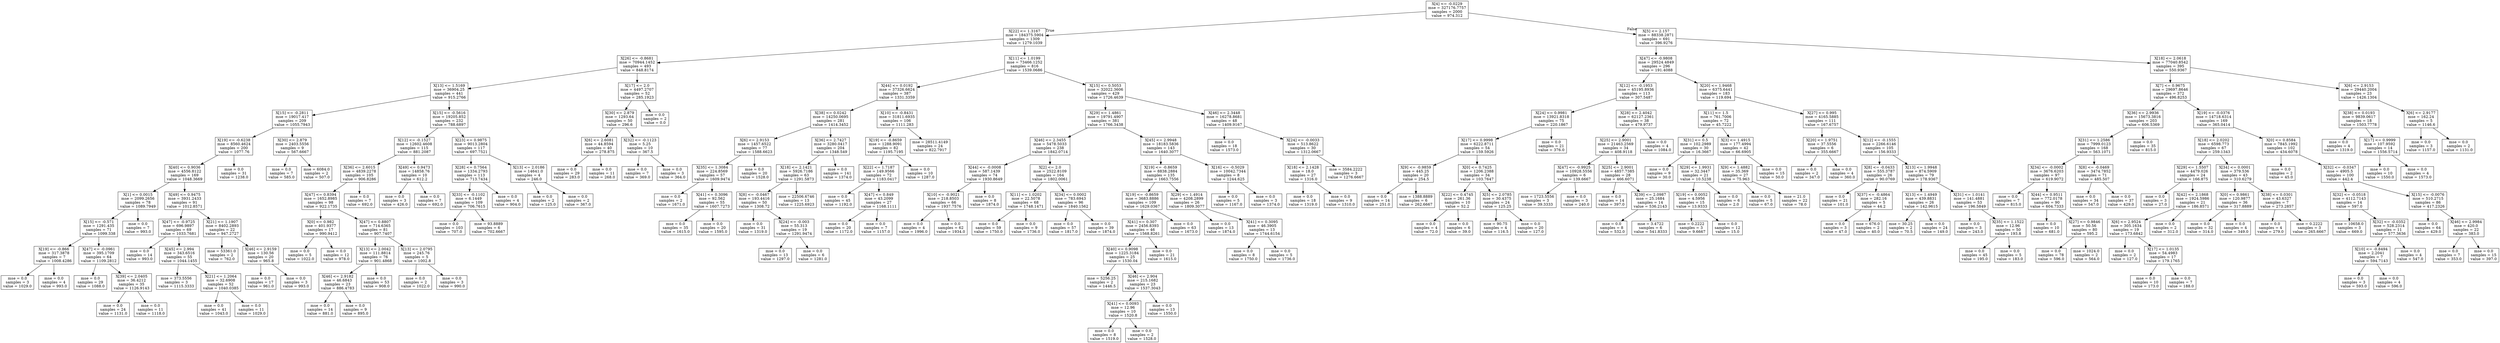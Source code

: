 digraph Tree {
node [shape=box] ;
0 [label="X[4] <= -0.0229\nmse = 327176.7757\nsamples = 2000\nvalue = 974.312"] ;
1 [label="X[22] <= 1.3167\nmse = 184375.5904\nsamples = 1309\nvalue = 1279.1039"] ;
0 -> 1 [labeldistance=2.5, labelangle=45, headlabel="True"] ;
2 [label="X[26] <= -0.8681\nmse = 70944.1452\nsamples = 493\nvalue = 848.8174"] ;
1 -> 2 ;
3 [label="X[13] <= 1.5169\nmse = 36904.25\nsamples = 441\nvalue = 915.2766"] ;
2 -> 3 ;
4 [label="X[15] <= -0.2811\nmse = 19017.417\nsamples = 209\nvalue = 1055.7943"] ;
3 -> 4 ;
5 [label="X[19] <= -0.6238\nmse = 8560.4624\nsamples = 200\nvalue = 1077.76"] ;
4 -> 5 ;
6 [label="X[40] <= 0.9036\nmse = 4556.8122\nsamples = 169\nvalue = 1048.3669"] ;
5 -> 6 ;
7 [label="X[1] <= 0.0015\nmse = 2099.2656\nsamples = 78\nvalue = 1089.7949"] ;
6 -> 7 ;
8 [label="X[15] <= -0.571\nmse = 1291.435\nsamples = 71\nvalue = 1099.338"] ;
7 -> 8 ;
9 [label="X[19] <= -0.866\nmse = 317.3878\nsamples = 7\nvalue = 1008.4286"] ;
8 -> 9 ;
10 [label="mse = 0.0\nsamples = 3\nvalue = 1029.0"] ;
9 -> 10 ;
11 [label="mse = 0.0\nsamples = 4\nvalue = 993.0"] ;
9 -> 11 ;
12 [label="X[47] <= -0.0961\nmse = 395.1709\nsamples = 64\nvalue = 1109.2812"] ;
8 -> 12 ;
13 [label="mse = 0.0\nsamples = 29\nvalue = 1088.0"] ;
12 -> 13 ;
14 [label="X[39] <= 2.0405\nmse = 36.4212\nsamples = 35\nvalue = 1126.9143"] ;
12 -> 14 ;
15 [label="mse = 0.0\nsamples = 24\nvalue = 1131.0"] ;
14 -> 15 ;
16 [label="mse = 0.0\nsamples = 11\nvalue = 1118.0"] ;
14 -> 16 ;
17 [label="mse = 0.0\nsamples = 7\nvalue = 993.0"] ;
7 -> 17 ;
18 [label="X[49] <= 0.9475\nmse = 3931.2433\nsamples = 91\nvalue = 1012.8571"] ;
6 -> 18 ;
19 [label="X[47] <= -0.9725\nmse = 696.9897\nsamples = 69\nvalue = 1033.7681"] ;
18 -> 19 ;
20 [label="mse = 0.0\nsamples = 14\nvalue = 993.0"] ;
19 -> 20 ;
21 [label="X[45] <= 2.994\nmse = 343.6516\nsamples = 55\nvalue = 1044.1455"] ;
19 -> 21 ;
22 [label="mse = 373.5556\nsamples = 3\nvalue = 1115.3333"] ;
21 -> 22 ;
23 [label="X[21] <= 1.2064\nmse = 32.6908\nsamples = 52\nvalue = 1040.0385"] ;
21 -> 23 ;
24 [label="mse = 0.0\nsamples = 41\nvalue = 1043.0"] ;
23 -> 24 ;
25 [label="mse = 0.0\nsamples = 11\nvalue = 1029.0"] ;
23 -> 25 ;
26 [label="X[21] <= 1.1907\nmse = 8402.2893\nsamples = 22\nvalue = 947.2727"] ;
18 -> 26 ;
27 [label="mse = 53361.0\nsamples = 2\nvalue = 762.0"] ;
26 -> 27 ;
28 [label="X[46] <= 2.9159\nmse = 130.56\nsamples = 20\nvalue = 965.8"] ;
26 -> 28 ;
29 [label="mse = 0.0\nsamples = 17\nvalue = 961.0"] ;
28 -> 29 ;
30 [label="mse = 0.0\nsamples = 3\nvalue = 993.0"] ;
28 -> 30 ;
31 [label="mse = 0.0\nsamples = 31\nvalue = 1238.0"] ;
5 -> 31 ;
32 [label="X[30] <= 2.879\nmse = 2403.5556\nsamples = 9\nvalue = 567.6667"] ;
4 -> 32 ;
33 [label="mse = 0.0\nsamples = 7\nvalue = 585.0"] ;
32 -> 33 ;
34 [label="mse = 6084.0\nsamples = 2\nvalue = 507.0"] ;
32 -> 34 ;
35 [label="X[15] <= -0.5616\nmse = 19205.852\nsamples = 232\nvalue = 788.6897"] ;
3 -> 35 ;
36 [label="X[12] <= -0.1527\nmse = 12602.4608\nsamples = 115\nvalue = 881.2087"] ;
35 -> 36 ;
37 [label="X[36] <= 2.6015\nmse = 4839.2278\nsamples = 105\nvalue = 906.8286"] ;
36 -> 37 ;
38 [label="X[47] <= 0.8394\nmse = 1652.8985\nsamples = 98\nvalue = 922.1735"] ;
37 -> 38 ;
39 [label="X[0] <= 0.982\nmse = 401.9377\nsamples = 17\nvalue = 990.9412"] ;
38 -> 39 ;
40 [label="mse = 0.0\nsamples = 5\nvalue = 1022.0"] ;
39 -> 40 ;
41 [label="mse = 0.0\nsamples = 12\nvalue = 978.0"] ;
39 -> 41 ;
42 [label="X[47] <= 0.8807\nmse = 714.6365\nsamples = 81\nvalue = 907.7407"] ;
38 -> 42 ;
43 [label="X[13] <= 2.0042\nmse = 111.8814\nsamples = 76\nvalue = 901.4868"] ;
42 -> 43 ;
44 [label="X[46] <= 2.9182\nmse = 46.6843\nsamples = 23\nvalue = 886.4783"] ;
43 -> 44 ;
45 [label="mse = 0.0\nsamples = 14\nvalue = 881.0"] ;
44 -> 45 ;
46 [label="mse = 0.0\nsamples = 9\nvalue = 895.0"] ;
44 -> 46 ;
47 [label="mse = 0.0\nsamples = 53\nvalue = 908.0"] ;
43 -> 47 ;
48 [label="X[13] <= 2.0795\nmse = 245.76\nsamples = 5\nvalue = 1002.8"] ;
42 -> 48 ;
49 [label="mse = 0.0\nsamples = 2\nvalue = 1022.0"] ;
48 -> 49 ;
50 [label="mse = 0.0\nsamples = 3\nvalue = 990.0"] ;
48 -> 50 ;
51 [label="mse = 0.0\nsamples = 7\nvalue = 692.0"] ;
37 -> 51 ;
52 [label="X[49] <= 0.9473\nmse = 14858.76\nsamples = 10\nvalue = 612.2"] ;
36 -> 52 ;
53 [label="mse = 0.0\nsamples = 3\nvalue = 426.0"] ;
52 -> 53 ;
54 [label="mse = 0.0\nsamples = 7\nvalue = 692.0"] ;
52 -> 54 ;
55 [label="X[23] <= 0.9875\nmse = 9013.2804\nsamples = 117\nvalue = 697.7521"] ;
35 -> 55 ;
56 [label="X[28] <= 0.7564\nmse = 1334.2793\nsamples = 113\nvalue = 713.7434"] ;
55 -> 56 ;
57 [label="X[33] <= -0.1102\nmse = 6.1449\nsamples = 109\nvalue = 706.7615"] ;
56 -> 57 ;
58 [label="mse = 0.0\nsamples = 103\nvalue = 707.0"] ;
57 -> 58 ;
59 [label="mse = 93.8889\nsamples = 6\nvalue = 702.6667"] ;
57 -> 59 ;
60 [label="mse = 0.0\nsamples = 4\nvalue = 904.0"] ;
56 -> 60 ;
61 [label="X[13] <= 2.0186\nmse = 14641.0\nsamples = 4\nvalue = 246.0"] ;
55 -> 61 ;
62 [label="mse = 0.0\nsamples = 2\nvalue = 125.0"] ;
61 -> 62 ;
63 [label="mse = 0.0\nsamples = 2\nvalue = 367.0"] ;
61 -> 63 ;
64 [label="X[17] <= 2.0\nmse = 4497.2707\nsamples = 52\nvalue = 285.1923"] ;
2 -> 64 ;
65 [label="X[30] <= 2.879\nmse = 1293.64\nsamples = 50\nvalue = 296.6"] ;
64 -> 65 ;
66 [label="X[6] <= 2.6081\nmse = 44.8594\nsamples = 40\nvalue = 278.875"] ;
65 -> 66 ;
67 [label="mse = 0.0\nsamples = 29\nvalue = 283.0"] ;
66 -> 67 ;
68 [label="mse = 0.0\nsamples = 11\nvalue = 268.0"] ;
66 -> 68 ;
69 [label="X[32] <= -0.1123\nmse = 5.25\nsamples = 10\nvalue = 367.5"] ;
65 -> 69 ;
70 [label="mse = 0.0\nsamples = 7\nvalue = 369.0"] ;
69 -> 70 ;
71 [label="mse = 0.0\nsamples = 3\nvalue = 364.0"] ;
69 -> 71 ;
72 [label="mse = 0.0\nsamples = 2\nvalue = 0.0"] ;
64 -> 72 ;
73 [label="X[11] <= 1.0199\nmse = 73466.1252\nsamples = 816\nvalue = 1539.0686"] ;
1 -> 73 ;
74 [label="X[44] <= 0.0192\nmse = 37326.6624\nsamples = 387\nvalue = 1331.3359"] ;
73 -> 74 ;
75 [label="X[38] <= 0.0242\nmse = 14250.0695\nsamples = 281\nvalue = 1414.3452"] ;
74 -> 75 ;
76 [label="X[6] <= 2.9153\nmse = 1457.6522\nsamples = 77\nvalue = 1588.6623"] ;
75 -> 76 ;
77 [label="X[35] <= 1.3084\nmse = 224.8569\nsamples = 57\nvalue = 1609.9474"] ;
76 -> 77 ;
78 [label="mse = 0.0\nsamples = 2\nvalue = 1671.0"] ;
77 -> 78 ;
79 [label="X[41] <= 0.3096\nmse = 92.562\nsamples = 55\nvalue = 1607.7273"] ;
77 -> 79 ;
80 [label="mse = 0.0\nsamples = 35\nvalue = 1615.0"] ;
79 -> 80 ;
81 [label="mse = 0.0\nsamples = 20\nvalue = 1595.0"] ;
79 -> 81 ;
82 [label="mse = 0.0\nsamples = 20\nvalue = 1528.0"] ;
76 -> 82 ;
83 [label="X[36] <= 2.7427\nmse = 3280.0417\nsamples = 204\nvalue = 1348.549"] ;
75 -> 83 ;
84 [label="X[18] <= 2.1421\nmse = 5926.7186\nsamples = 63\nvalue = 1291.5873"] ;
83 -> 84 ;
85 [label="X[8] <= -0.0467\nmse = 193.4416\nsamples = 50\nvalue = 1308.72"] ;
84 -> 85 ;
86 [label="mse = 0.0\nsamples = 31\nvalue = 1319.0"] ;
85 -> 86 ;
87 [label="X[24] <= -0.003\nmse = 55.313\nsamples = 19\nvalue = 1291.9474"] ;
85 -> 87 ;
88 [label="mse = 0.0\nsamples = 13\nvalue = 1297.0"] ;
87 -> 88 ;
89 [label="mse = 0.0\nsamples = 6\nvalue = 1281.0"] ;
87 -> 89 ;
90 [label="mse = 22506.6746\nsamples = 13\nvalue = 1225.6923"] ;
84 -> 90 ;
91 [label="mse = 0.0\nsamples = 141\nvalue = 1374.0"] ;
83 -> 91 ;
92 [label="X[10] <= -0.8431\nmse = 31811.6935\nsamples = 106\nvalue = 1111.283"] ;
74 -> 92 ;
93 [label="X[19] <= -0.8659\nmse = 1288.9091\nsamples = 82\nvalue = 1195.7195"] ;
92 -> 93 ;
94 [label="X[22] <= 1.7187\nmse = 149.9566\nsamples = 72\nvalue = 1183.0417"] ;
93 -> 94 ;
95 [label="mse = 0.0\nsamples = 45\nvalue = 1192.0"] ;
94 -> 95 ;
96 [label="X[47] <= 0.849\nmse = 43.2099\nsamples = 27\nvalue = 1168.1111"] ;
94 -> 96 ;
97 [label="mse = 0.0\nsamples = 20\nvalue = 1172.0"] ;
96 -> 97 ;
98 [label="mse = 0.0\nsamples = 7\nvalue = 1157.0"] ;
96 -> 98 ;
99 [label="mse = 0.0\nsamples = 10\nvalue = 1287.0"] ;
93 -> 99 ;
100 [label="mse = 28511.4149\nsamples = 24\nvalue = 822.7917"] ;
92 -> 100 ;
101 [label="X[15] <= 0.5053\nmse = 32022.3606\nsamples = 429\nvalue = 1726.4639"] ;
73 -> 101 ;
102 [label="X[29] <= 1.4861\nmse = 19791.4907\nsamples = 381\nvalue = 1766.3438"] ;
101 -> 102 ;
103 [label="X[46] <= 2.3455\nmse = 5478.5033\nsamples = 238\nvalue = 1842.0714"] ;
102 -> 103 ;
104 [label="X[44] <= -0.0008\nmse = 587.1439\nsamples = 74\nvalue = 1930.8649"] ;
103 -> 104 ;
105 [label="X[10] <= -0.9021\nmse = 218.8503\nsamples = 66\nvalue = 1937.7576"] ;
104 -> 105 ;
106 [label="mse = 0.0\nsamples = 4\nvalue = 1996.0"] ;
105 -> 106 ;
107 [label="mse = 0.0\nsamples = 62\nvalue = 1934.0"] ;
105 -> 107 ;
108 [label="mse = 0.0\nsamples = 8\nvalue = 1874.0"] ;
104 -> 108 ;
109 [label="X[2] <= 2.0\nmse = 2522.8109\nsamples = 164\nvalue = 1802.0061"] ;
103 -> 109 ;
110 [label="X[11] <= 1.0202\nmse = 22.5078\nsamples = 68\nvalue = 1748.1471"] ;
109 -> 110 ;
111 [label="mse = 0.0\nsamples = 59\nvalue = 1750.0"] ;
110 -> 111 ;
112 [label="mse = 0.0\nsamples = 9\nvalue = 1736.0"] ;
110 -> 112 ;
113 [label="X[34] <= 0.0002\nmse = 783.6943\nsamples = 96\nvalue = 1840.1562"] ;
109 -> 113 ;
114 [label="mse = 0.0\nsamples = 57\nvalue = 1817.0"] ;
113 -> 114 ;
115 [label="mse = 0.0\nsamples = 39\nvalue = 1874.0"] ;
113 -> 115 ;
116 [label="X[45] <= 2.9948\nmse = 18183.5836\nsamples = 143\nvalue = 1640.3077"] ;
102 -> 116 ;
117 [label="X[19] <= -0.8659\nmse = 8838.2884\nsamples = 135\nvalue = 1663.7556"] ;
116 -> 117 ;
118 [label="X[19] <= -0.8659\nmse = 3683.8886\nsamples = 109\nvalue = 1629.0367"] ;
117 -> 118 ;
119 [label="X[41] <= 0.307\nmse = 2456.8393\nsamples = 46\nvalue = 1568.8261"] ;
118 -> 119 ;
120 [label="X[40] <= 0.9098\nmse = 1225.3184\nsamples = 25\nvalue = 1530.04"] ;
119 -> 120 ;
121 [label="mse = 5256.25\nsamples = 2\nvalue = 1446.5"] ;
120 -> 121 ;
122 [label="X[46] <= 2.904\nmse = 215.1682\nsamples = 23\nvalue = 1537.3043"] ;
120 -> 122 ;
123 [label="X[41] <= 0.0093\nmse = 12.96\nsamples = 10\nvalue = 1520.8"] ;
122 -> 123 ;
124 [label="mse = 0.0\nsamples = 8\nvalue = 1519.0"] ;
123 -> 124 ;
125 [label="mse = 0.0\nsamples = 2\nvalue = 1528.0"] ;
123 -> 125 ;
126 [label="mse = 0.0\nsamples = 13\nvalue = 1550.0"] ;
122 -> 126 ;
127 [label="mse = 0.0\nsamples = 21\nvalue = 1615.0"] ;
119 -> 127 ;
128 [label="mse = 0.0\nsamples = 63\nvalue = 1673.0"] ;
118 -> 128 ;
129 [label="X[29] <= 1.4914\nmse = 4208.2899\nsamples = 26\nvalue = 1809.3077"] ;
117 -> 129 ;
130 [label="mse = 0.0\nsamples = 13\nvalue = 1874.0"] ;
129 -> 130 ;
131 [label="X[41] <= 0.3095\nmse = 46.3905\nsamples = 13\nvalue = 1744.6154"] ;
129 -> 131 ;
132 [label="mse = 0.0\nsamples = 8\nvalue = 1750.0"] ;
131 -> 132 ;
133 [label="mse = 0.0\nsamples = 5\nvalue = 1736.0"] ;
131 -> 133 ;
134 [label="X[16] <= -0.5029\nmse = 10042.7344\nsamples = 8\nvalue = 1244.625"] ;
116 -> 134 ;
135 [label="mse = 0.0\nsamples = 5\nvalue = 1167.0"] ;
134 -> 135 ;
136 [label="mse = 0.0\nsamples = 3\nvalue = 1374.0"] ;
134 -> 136 ;
137 [label="X[46] <= 2.3448\nmse = 16278.8681\nsamples = 48\nvalue = 1409.9167"] ;
101 -> 137 ;
138 [label="mse = 0.0\nsamples = 18\nvalue = 1573.0"] ;
137 -> 138 ;
139 [label="X[24] <= -0.0033\nmse = 513.8622\nsamples = 30\nvalue = 1312.0667"] ;
137 -> 139 ;
140 [label="X[18] <= 2.1428\nmse = 18.0\nsamples = 27\nvalue = 1316.0"] ;
139 -> 140 ;
141 [label="mse = 0.0\nsamples = 18\nvalue = 1319.0"] ;
140 -> 141 ;
142 [label="mse = 0.0\nsamples = 9\nvalue = 1310.0"] ;
140 -> 142 ;
143 [label="mse = 3584.2222\nsamples = 3\nvalue = 1276.6667"] ;
139 -> 143 ;
144 [label="X[5] <= 2.157\nmse = 88338.2871\nsamples = 691\nvalue = 396.9276"] ;
0 -> 144 [labeldistance=2.5, labelangle=-45, headlabel="False"] ;
145 [label="X[47] <= -0.9808\nmse = 29524.4849\nsamples = 296\nvalue = 191.4088"] ;
144 -> 145 ;
146 [label="X[12] <= -0.1953\nmse = 45195.8936\nsamples = 113\nvalue = 307.5487"] ;
145 -> 146 ;
147 [label="X[24] <= 0.9981\nmse = 13921.8318\nsamples = 75\nvalue = 220.1867"] ;
146 -> 147 ;
148 [label="X[17] <= 0.9998\nmse = 6222.8711\nsamples = 54\nvalue = 159.5926"] ;
147 -> 148 ;
149 [label="X[9] <= -0.9859\nmse = 445.25\nsamples = 20\nvalue = 254.5"] ;
148 -> 149 ;
150 [label="mse = 0.0\nsamples = 14\nvalue = 251.0"] ;
149 -> 150 ;
151 [label="mse = 1388.8889\nsamples = 6\nvalue = 262.6667"] ;
149 -> 151 ;
152 [label="X[0] <= 0.7425\nmse = 1206.2388\nsamples = 34\nvalue = 103.7647"] ;
148 -> 152 ;
153 [label="X[22] <= 0.4745\nmse = 261.36\nsamples = 10\nvalue = 52.2"] ;
152 -> 153 ;
154 [label="mse = 0.0\nsamples = 4\nvalue = 72.0"] ;
153 -> 154 ;
155 [label="mse = 0.0\nsamples = 6\nvalue = 39.0"] ;
153 -> 155 ;
156 [label="X[5] <= 2.0785\nmse = 30.4375\nsamples = 24\nvalue = 125.25"] ;
152 -> 156 ;
157 [label="mse = 90.75\nsamples = 4\nvalue = 116.5"] ;
156 -> 157 ;
158 [label="mse = 0.0\nsamples = 20\nvalue = 127.0"] ;
156 -> 158 ;
159 [label="mse = 0.0\nsamples = 21\nvalue = 376.0"] ;
147 -> 159 ;
160 [label="X[28] <= 2.4042\nmse = 62127.2361\nsamples = 38\nvalue = 479.9737"] ;
146 -> 160 ;
161 [label="X[25] <= 2.9001\nmse = 21463.2569\nsamples = 34\nvalue = 408.9118"] ;
160 -> 161 ;
162 [label="X[47] <= -0.9925\nmse = 10928.5556\nsamples = 6\nvalue = 139.6667"] ;
161 -> 162 ;
163 [label="mse = 1723.5556\nsamples = 3\nvalue = 39.3333"] ;
162 -> 163 ;
164 [label="mse = 0.0\nsamples = 3\nvalue = 240.0"] ;
162 -> 164 ;
165 [label="X[25] <= 2.9001\nmse = 4857.7385\nsamples = 28\nvalue = 466.6071"] ;
161 -> 165 ;
166 [label="mse = 0.0\nsamples = 14\nvalue = 397.0"] ;
165 -> 166 ;
167 [label="X[39] <= 2.0987\nmse = 25.1684\nsamples = 14\nvalue = 536.2143"] ;
165 -> 167 ;
168 [label="mse = 0.0\nsamples = 8\nvalue = 532.0"] ;
167 -> 168 ;
169 [label="mse = 3.4722\nsamples = 6\nvalue = 541.8333"] ;
167 -> 169 ;
170 [label="mse = 0.0\nsamples = 4\nvalue = 1084.0"] ;
160 -> 170 ;
171 [label="X[20] <= 1.9468\nmse = 6375.6441\nsamples = 183\nvalue = 119.694"] ;
145 -> 171 ;
172 [label="X[11] <= 1.5\nmse = 761.7006\nsamples = 72\nvalue = 45.7222"] ;
171 -> 172 ;
173 [label="X[31] <= 0.5\nmse = 102.2989\nsamples = 30\nvalue = 16.3667"] ;
172 -> 173 ;
174 [label="mse = 0.0\nsamples = 9\nvalue = 30.0"] ;
173 -> 174 ;
175 [label="X[29] <= 1.9931\nmse = 32.3447\nsamples = 21\nvalue = 10.5238"] ;
173 -> 175 ;
176 [label="X[19] <= 0.0052\nmse = 4.5956\nsamples = 15\nvalue = 13.9333"] ;
175 -> 176 ;
177 [label="mse = 0.2222\nsamples = 3\nvalue = 9.6667"] ;
176 -> 177 ;
178 [label="mse = 0.0\nsamples = 12\nvalue = 15.0"] ;
176 -> 178 ;
179 [label="mse = 0.0\nsamples = 6\nvalue = 2.0"] ;
175 -> 179 ;
180 [label="X[3] <= 1.4915\nmse = 177.4994\nsamples = 42\nvalue = 66.6905"] ;
172 -> 180 ;
181 [label="X[9] <= 1.4882\nmse = 35.369\nsamples = 27\nvalue = 75.963"] ;
180 -> 181 ;
182 [label="mse = 0.0\nsamples = 5\nvalue = 67.0"] ;
181 -> 182 ;
183 [label="mse = 21.0\nsamples = 22\nvalue = 78.0"] ;
181 -> 183 ;
184 [label="mse = 0.0\nsamples = 15\nvalue = 50.0"] ;
180 -> 184 ;
185 [label="X[27] <= 0.995\nmse = 4165.5885\nsamples = 111\nvalue = 167.6757"] ;
171 -> 185 ;
186 [label="X[20] <= 1.9751\nmse = 37.5556\nsamples = 6\nvalue = 355.6667"] ;
185 -> 186 ;
187 [label="mse = 0.0\nsamples = 2\nvalue = 347.0"] ;
186 -> 187 ;
188 [label="mse = 0.0\nsamples = 4\nvalue = 360.0"] ;
186 -> 188 ;
189 [label="X[12] <= -0.1555\nmse = 2266.6146\nsamples = 105\nvalue = 156.9333"] ;
185 -> 189 ;
190 [label="X[8] <= -0.0433\nmse = 555.3787\nsamples = 26\nvalue = 90.0769"] ;
189 -> 190 ;
191 [label="mse = 0.0\nsamples = 21\nvalue = 101.0"] ;
190 -> 191 ;
192 [label="X[37] <= -0.4864\nmse = 282.16\nsamples = 5\nvalue = 44.2"] ;
190 -> 192 ;
193 [label="mse = 0.0\nsamples = 3\nvalue = 47.0"] ;
192 -> 193 ;
194 [label="mse = 676.0\nsamples = 2\nvalue = 40.0"] ;
192 -> 194 ;
195 [label="X[13] <= 1.9948\nmse = 874.5909\nsamples = 79\nvalue = 178.9367"] ;
189 -> 195 ;
196 [label="X[13] <= 1.4949\nmse = 439.8831\nsamples = 26\nvalue = 142.9615"] ;
195 -> 196 ;
197 [label="mse = 30.25\nsamples = 2\nvalue = 70.5"] ;
196 -> 197 ;
198 [label="mse = 0.0\nsamples = 24\nvalue = 149.0"] ;
196 -> 198 ;
199 [label="X[31] <= 1.0141\nmse = 141.4881\nsamples = 53\nvalue = 196.5849"] ;
195 -> 199 ;
200 [label="mse = 0.0\nsamples = 3\nvalue = 243.0"] ;
199 -> 200 ;
201 [label="X[35] <= 1.1522\nmse = 12.96\nsamples = 50\nvalue = 193.8"] ;
199 -> 201 ;
202 [label="mse = 0.0\nsamples = 45\nvalue = 195.0"] ;
201 -> 202 ;
203 [label="mse = 0.0\nsamples = 5\nvalue = 183.0"] ;
201 -> 203 ;
204 [label="X[18] <= 2.0618\nmse = 77040.8542\nsamples = 395\nvalue = 550.9367"] ;
144 -> 204 ;
205 [label="X[7] <= 0.9675\nmse = 29697.8646\nsamples = 372\nvalue = 496.8253"] ;
204 -> 205 ;
206 [label="X[36] <= 2.9936\nmse = 15673.3816\nsamples = 203\nvalue = 606.5369"] ;
205 -> 206 ;
207 [label="X[31] <= 1.2586\nmse = 7999.0123\nsamples = 168\nvalue = 563.1071"] ;
206 -> 207 ;
208 [label="X[34] <= -0.0002\nmse = 3676.6203\nsamples = 97\nvalue = 619.9072"] ;
207 -> 208 ;
209 [label="mse = 0.0\nsamples = 7\nvalue = 815.0"] ;
208 -> 209 ;
210 [label="X[44] <= 0.9511\nmse = 772.0178\nsamples = 90\nvalue = 604.7333"] ;
208 -> 210 ;
211 [label="mse = 0.0\nsamples = 10\nvalue = 681.0"] ;
210 -> 211 ;
212 [label="X[27] <= 0.9846\nmse = 50.56\nsamples = 80\nvalue = 595.2"] ;
210 -> 212 ;
213 [label="mse = 0.0\nsamples = 78\nvalue = 596.0"] ;
212 -> 213 ;
214 [label="mse = 1024.0\nsamples = 2\nvalue = 564.0"] ;
212 -> 214 ;
215 [label="X[8] <= -0.0469\nmse = 3474.7852\nsamples = 71\nvalue = 485.507"] ;
207 -> 215 ;
216 [label="mse = 0.0\nsamples = 34\nvalue = 547.0"] ;
215 -> 216 ;
217 [label="mse = 0.0\nsamples = 37\nvalue = 429.0"] ;
215 -> 217 ;
218 [label="mse = 0.0\nsamples = 35\nvalue = 815.0"] ;
206 -> 218 ;
219 [label="X[19] <= -0.0376\nmse = 14718.6314\nsamples = 169\nvalue = 365.0414"] ;
205 -> 219 ;
220 [label="X[18] <= 2.0202\nmse = 6598.773\nsamples = 67\nvalue = 259.1343"] ;
219 -> 220 ;
221 [label="X[29] <= 1.5507\nmse = 4479.026\nsamples = 24\nvalue = 166.875"] ;
220 -> 221 ;
222 [label="mse = 0.0\nsamples = 3\nvalue = 27.0"] ;
221 -> 222 ;
223 [label="X[42] <= 2.1868\nmse = 1924.5986\nsamples = 21\nvalue = 186.8571"] ;
221 -> 223 ;
224 [label="X[6] <= 2.9524\nmse = 305.1634\nsamples = 19\nvalue = 173.6842"] ;
223 -> 224 ;
225 [label="mse = 0.0\nsamples = 2\nvalue = 127.0"] ;
224 -> 225 ;
226 [label="X[17] <= 1.0135\nmse = 54.4983\nsamples = 17\nvalue = 179.1765"] ;
224 -> 226 ;
227 [label="mse = 0.0\nsamples = 10\nvalue = 173.0"] ;
226 -> 227 ;
228 [label="mse = 0.0\nsamples = 7\nvalue = 188.0"] ;
226 -> 228 ;
229 [label="mse = 0.0\nsamples = 2\nvalue = 312.0"] ;
223 -> 229 ;
230 [label="X[34] <= 0.0001\nmse = 379.536\nsamples = 43\nvalue = 310.6279"] ;
220 -> 230 ;
231 [label="X[0] <= 0.9861\nmse = 120.9877\nsamples = 36\nvalue = 317.8889"] ;
230 -> 231 ;
232 [label="mse = 0.0\nsamples = 32\nvalue = 314.0"] ;
231 -> 232 ;
233 [label="mse = 0.0\nsamples = 4\nvalue = 349.0"] ;
231 -> 233 ;
234 [label="X[38] <= 0.0301\nmse = 43.6327\nsamples = 7\nvalue = 273.2857"] ;
230 -> 234 ;
235 [label="mse = 0.0\nsamples = 4\nvalue = 279.0"] ;
234 -> 235 ;
236 [label="mse = 0.2222\nsamples = 3\nvalue = 265.6667"] ;
234 -> 236 ;
237 [label="X[0] <= 0.8584\nmse = 7845.1992\nsamples = 102\nvalue = 434.6078"] ;
219 -> 237 ;
238 [label="mse = 0.0\nsamples = 2\nvalue = 45.0"] ;
237 -> 238 ;
239 [label="X[32] <= -0.0347\nmse = 4905.5\nsamples = 100\nvalue = 442.4"] ;
237 -> 239 ;
240 [label="X[32] <= -0.0518\nmse = 4112.7143\nsamples = 14\nvalue = 597.0"] ;
239 -> 240 ;
241 [label="mse = 10658.0\nsamples = 3\nvalue = 669.0"] ;
240 -> 241 ;
242 [label="X[32] <= -0.0352\nmse = 528.2314\nsamples = 11\nvalue = 577.3636"] ;
240 -> 242 ;
243 [label="X[10] <= -0.8494\nmse = 2.2041\nsamples = 7\nvalue = 594.7143"] ;
242 -> 243 ;
244 [label="mse = 0.0\nsamples = 3\nvalue = 593.0"] ;
243 -> 244 ;
245 [label="mse = 0.0\nsamples = 4\nvalue = 596.0"] ;
243 -> 245 ;
246 [label="mse = 0.0\nsamples = 4\nvalue = 547.0"] ;
242 -> 246 ;
247 [label="X[15] <= -0.0076\nmse = 510.2715\nsamples = 86\nvalue = 417.2326"] ;
239 -> 247 ;
248 [label="mse = 0.0\nsamples = 64\nvalue = 429.0"] ;
247 -> 248 ;
249 [label="X[46] <= 2.9984\nmse = 420.0\nsamples = 22\nvalue = 383.0"] ;
247 -> 249 ;
250 [label="mse = 0.0\nsamples = 7\nvalue = 353.0"] ;
249 -> 250 ;
251 [label="mse = 0.0\nsamples = 15\nvalue = 397.0"] ;
249 -> 251 ;
252 [label="X[6] <= 2.9153\nmse = 29440.2004\nsamples = 23\nvalue = 1426.1304"] ;
204 -> 252 ;
253 [label="X[38] <= 0.0193\nmse = 9839.0617\nsamples = 18\nvalue = 1503.7778"] ;
252 -> 253 ;
254 [label="mse = 0.0\nsamples = 4\nvalue = 1319.0"] ;
253 -> 254 ;
255 [label="X[17] <= 0.9999\nmse = 107.9592\nsamples = 14\nvalue = 1556.5714"] ;
253 -> 255 ;
256 [label="mse = 0.0\nsamples = 10\nvalue = 1550.0"] ;
255 -> 256 ;
257 [label="mse = 0.0\nsamples = 4\nvalue = 1573.0"] ;
255 -> 257 ;
258 [label="X[6] <= 2.9177\nmse = 162.24\nsamples = 5\nvalue = 1146.6"] ;
252 -> 258 ;
259 [label="mse = 0.0\nsamples = 3\nvalue = 1157.0"] ;
258 -> 259 ;
260 [label="mse = 0.0\nsamples = 2\nvalue = 1131.0"] ;
258 -> 260 ;
}